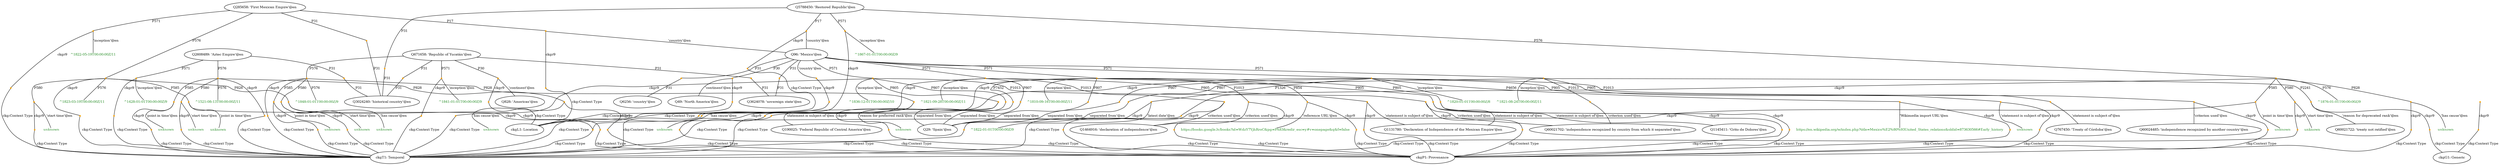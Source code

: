 strict graph "Mexico-K2-all.tsv" {
	fontsize=20
	node [color=orange fontsize=10 shape=point style=filled]
	"Q2608489-P576-1d2dab-46b6b8b6-0-P828" [label=""]
	node [color="" fontcolor=black fontsize=10 shape=ellipse style=""]
	ckgP1 [label="ckgP1: Provenance"]
	node [color=orange fontsize=10 shape=point style=filled]
	"ckg_c20-46b6b8b6-0-P828" [label=""]
	edge [fontsize=10]
	"Q2608489-P576-1d2dab-46b6b8b6-0-P828" -- "ckg_c20-46b6b8b6-0-P828" [label=ckgr9]
	"ckg_c20-46b6b8b6-0-P828" -- ckgP1 [label="ckg:Context Type"]
	node [color=orange fontsize=10 shape=point style=filled]
	"Q285658-P576-f09f24-7606e02a-0-P828" [label=""]
	node [color="" fontcolor=black fontsize=10 shape=ellipse style=""]
	ckgP1 [label="ckgP1: Provenance"]
	node [color=orange fontsize=10 shape=point style=filled]
	"ckg_c20-7606e02a-0-P828" [label=""]
	edge [fontsize=10]
	"Q285658-P576-f09f24-7606e02a-0-P828" -- "ckg_c20-7606e02a-0-P828" [label=ckgr9]
	"ckg_c20-7606e02a-0-P828" -- ckgP1 [label="ckg:Context Type"]
	node [color=orange fontsize=10 shape=point style=filled]
	"Q5788450-P576-09d178-15130118-0-P828" [label=""]
	node [color="" fontcolor=black fontsize=10 shape=ellipse style=""]
	ckgP1 [label="ckgP1: Provenance"]
	node [color=orange fontsize=10 shape=point style=filled]
	"ckg_c20-15130118-0-P828" [label=""]
	edge [fontsize=10]
	"Q5788450-P576-09d178-15130118-0-P828" -- "ckg_c20-15130118-0-P828" [label=ckgr9]
	"ckg_c20-15130118-0-P828" -- ckgP1 [label="ckg:Context Type"]
	node [color=orange fontsize=10 shape=point style=filled]
	"Q671658-P576-aced6f-051f565c-0-P828" [label=""]
	node [color="" fontcolor=black fontsize=10 shape=ellipse style=""]
	ckgP1 [label="ckgP1: Provenance"]
	node [color=orange fontsize=10 shape=point style=filled]
	"ckg_c20-051f565c-0-P828" [label=""]
	edge [fontsize=10]
	"Q671658-P576-aced6f-051f565c-0-P828" -- "ckg_c20-051f565c-0-P828" [label=ckgr9]
	"ckg_c20-051f565c-0-P828" -- ckgP1 [label="ckg:Context Type"]
	node [color=orange fontsize=10 shape=point style=filled]
	"Q96-P571-152919-88adc7f1-0-P805" [label=""]
	node [color="" fontcolor=black fontsize=10 shape=ellipse style=""]
	ckgP1 [label="ckgP1: Provenance"]
	node [color=orange fontsize=10 shape=point style=filled]
	"ckg_c22-88adc7f1-0-P805" [label=""]
	edge [fontsize=10]
	"Q96-P571-152919-88adc7f1-0-P805" -- "ckg_c22-88adc7f1-0-P805" [label=ckgr9]
	"ckg_c22-88adc7f1-0-P805" -- ckgP1 [label="ckg:Context Type"]
	node [color=orange fontsize=10 shape=point style=filled]
	"Q2608489-P576-1d2dab-46b6b8b6-0-P580" [label=""]
	node [color="" fontcolor=black fontsize=10 shape=ellipse style=""]
	ckgT1 [label="ckgT1: Temporal"]
	node [color=orange fontsize=10 shape=point style=filled]
	"ckg_c2-46b6b8b6-0-P580" [label=""]
	edge [fontsize=10]
	"Q2608489-P576-1d2dab-46b6b8b6-0-P580" -- "ckg_c2-46b6b8b6-0-P580" [label=ckgr9]
	"ckg_c2-46b6b8b6-0-P580" -- ckgT1 [label="ckg:Context Type"]
	node [color=orange fontsize=10 shape=point style=filled]
	"Q285658-P576-f09f24-7606e02a-0-P580" [label=""]
	node [color="" fontcolor=black fontsize=10 shape=ellipse style=""]
	ckgT1 [label="ckgT1: Temporal"]
	node [color=orange fontsize=10 shape=point style=filled]
	"ckg_c2-7606e02a-0-P580" [label=""]
	edge [fontsize=10]
	"Q285658-P576-f09f24-7606e02a-0-P580" -- "ckg_c2-7606e02a-0-P580" [label=ckgr9]
	"ckg_c2-7606e02a-0-P580" -- ckgT1 [label="ckg:Context Type"]
	node [color=orange fontsize=10 shape=point style=filled]
	"Q5788450-P576-09d178-15130118-0-P580" [label=""]
	node [color="" fontcolor=black fontsize=10 shape=ellipse style=""]
	ckgT1 [label="ckgT1: Temporal"]
	node [color=orange fontsize=10 shape=point style=filled]
	"ckg_c2-15130118-0-P580" [label=""]
	edge [fontsize=10]
	"Q5788450-P576-09d178-15130118-0-P580" -- "ckg_c2-15130118-0-P580" [label=ckgr9]
	"ckg_c2-15130118-0-P580" -- ckgT1 [label="ckg:Context Type"]
	node [color=orange fontsize=10 shape=point style=filled]
	"Q671658-P576-aced6f-051f565c-0-P580" [label=""]
	node [color="" fontcolor=black fontsize=10 shape=ellipse style=""]
	ckgT1 [label="ckgT1: Temporal"]
	node [color=orange fontsize=10 shape=point style=filled]
	"ckg_c2-051f565c-0-P580" [label=""]
	edge [fontsize=10]
	"Q671658-P576-aced6f-051f565c-0-P580" -- "ckg_c2-051f565c-0-P580" [label=ckgr9]
	"ckg_c2-051f565c-0-P580" -- ckgT1 [label="ckg:Context Type"]
	node [color=orange fontsize=10 shape=point style=filled]
	"Q2608489-P576-1d2dab-46b6b8b6-0-P585" [label=""]
	node [color="" fontcolor=black fontsize=10 shape=ellipse style=""]
	ckgT1 [label="ckgT1: Temporal"]
	node [color=orange fontsize=10 shape=point style=filled]
	"ckg_c6-46b6b8b6-0-P585" [label=""]
	edge [fontsize=10]
	"Q2608489-P576-1d2dab-46b6b8b6-0-P585" -- "ckg_c6-46b6b8b6-0-P585" [label=ckgr9]
	"ckg_c6-46b6b8b6-0-P585" -- ckgT1 [label="ckg:Context Type"]
	node [color=orange fontsize=10 shape=point style=filled]
	"Q285658-P576-f09f24-7606e02a-0-P585" [label=""]
	node [color="" fontcolor=black fontsize=10 shape=ellipse style=""]
	ckgT1 [label="ckgT1: Temporal"]
	node [color=orange fontsize=10 shape=point style=filled]
	"ckg_c6-7606e02a-0-P585" [label=""]
	edge [fontsize=10]
	"Q285658-P576-f09f24-7606e02a-0-P585" -- "ckg_c6-7606e02a-0-P585" [label=ckgr9]
	"ckg_c6-7606e02a-0-P585" -- ckgT1 [label="ckg:Context Type"]
	node [color=orange fontsize=10 shape=point style=filled]
	"Q5788450-P576-09d178-15130118-0-P585" [label=""]
	node [color="" fontcolor=black fontsize=10 shape=ellipse style=""]
	ckgT1 [label="ckgT1: Temporal"]
	node [color=orange fontsize=10 shape=point style=filled]
	"ckg_c6-7606e02a-0-P585" [label=""]
	edge [fontsize=10]
	"Q5788450-P576-09d178-15130118-0-P585" -- "ckg_c6-7606e02a-0-P585" [label=ckgr9]
	"ckg_c6-7606e02a-0-P585" -- ckgT1 [label="ckg:Context Type"]
	node [color=orange fontsize=10 shape=point style=filled]
	"Q671658-P576-aced6f-051f565c-0-P585" [label=""]
	node [color="" fontcolor=black fontsize=10 shape=ellipse style=""]
	ckgT1 [label="ckgT1: Temporal"]
	node [color=orange fontsize=10 shape=point style=filled]
	"ckg_c6-15130118-0-P585" [label=""]
	edge [fontsize=10]
	"Q671658-P576-aced6f-051f565c-0-P585" -- "ckg_c6-15130118-0-P585" [label=ckgr9]
	"ckg_c6-15130118-0-P585" -- ckgT1 [label="ckg:Context Type"]
	node [color="" fontcolor=black fontsize=10 shape=ellipse style=""]
	Q2608489 [label="Q2608489: 'Aztec Empire'@en"]
	node [color="" fontcolor=black fontsize=10 shape=ellipse style=""]
	Q3024240 [label="Q3024240: 'historical country'@en"]
	node [color=orange fontsize=10 shape=point style=filled]
	"Q2608489-P31-Q3024240-feb4d18c-0" [label=""]
	edge [fontsize=10]
	Q2608489 -- "Q2608489-P31-Q3024240-feb4d18c-0" [label=P31]
	"Q2608489-P31-Q3024240-feb4d18c-0" -- Q3024240 [label=P31]
	node [color=orange fontsize=10 shape=point style=filled]
	"Q2608489-P571-8a4b9f-b92a0bb9-0" [label=""]
	node [color="" fontcolor=black fontsize=10 shape=ellipse style=""]
	ckgT1 [label="ckgT1: Temporal"]
	node [color=orange fontsize=10 shape=point style=filled]
	"Q2608489-P571-8a4b9f-b92a0bb9-0-P571" [label=""]
	edge [fontsize=10]
	"Q2608489-P571-8a4b9f-b92a0bb9-0" -- "Q2608489-P571-8a4b9f-b92a0bb9-0-P571" [label=ckgr9]
	"Q2608489-P571-8a4b9f-b92a0bb9-0-P571" -- ckgT1 [label="ckg:Context Type"]
	node [color="" fontcolor=black fontsize=10 shape=ellipse style=""]
	Q2608489 [label="Q2608489: 'Aztec Empire'@en"]
	node [color="" fontcolor=forestgreen fontsize=10 shape=plain style=""]
	"Q2608489-P571-8a4b9f-b92a0bb9-0^1428-01-01T00_00_00Z/9" [label="^1428-01-01T00:00:00Z/9"]
	node [color=orange fontsize=10 shape=point style=filled]
	"Q2608489-P571-8a4b9f-b92a0bb9-0" [label=""]
	edge [fontsize=10]
	Q2608489 -- "Q2608489-P571-8a4b9f-b92a0bb9-0" [label=P571]
	"Q2608489-P571-8a4b9f-b92a0bb9-0" -- "Q2608489-P571-8a4b9f-b92a0bb9-0^1428-01-01T00_00_00Z/9" [label="'inception'@en"]
	node [color=orange fontsize=10 shape=point style=filled]
	"Q2608489-P576-1d2dab-46b6b8b6-0" [label=""]
	node [color="" fontcolor=black fontsize=10 shape=ellipse style=""]
	ckgT1 [label="ckgT1: Temporal"]
	node [color=orange fontsize=10 shape=point style=filled]
	"Q2608489-P576-1d2dab-46b6b8b6-0-P576" [label=""]
	edge [fontsize=10]
	"Q2608489-P576-1d2dab-46b6b8b6-0" -- "Q2608489-P576-1d2dab-46b6b8b6-0-P576" [label=ckgr9]
	"Q2608489-P576-1d2dab-46b6b8b6-0-P576" -- ckgT1 [label="ckg:Context Type"]
	node [color=orange fontsize=10 shape=point style=filled]
	"Q2608489-P576-1d2dab-46b6b8b6-0" [label=""]
	node [color="" fontcolor=forestgreen fontsize=10 shape=plain style=""]
	"Q2608489-P576-1d2dab-46b6b8b6-0-P580unknown" [label=unknown]
	node [color=orange fontsize=10 shape=point style=filled]
	"Q2608489-P576-1d2dab-46b6b8b6-0-P580" [label=""]
	edge [fontsize=10]
	"Q2608489-P576-1d2dab-46b6b8b6-0" -- "Q2608489-P576-1d2dab-46b6b8b6-0-P580" [label=P580]
	"Q2608489-P576-1d2dab-46b6b8b6-0-P580" -- "Q2608489-P576-1d2dab-46b6b8b6-0-P580unknown" [label="'start time'@en"]
	node [color=orange fontsize=10 shape=point style=filled]
	"Q2608489-P576-1d2dab-46b6b8b6-0" [label=""]
	node [color="" fontcolor=forestgreen fontsize=10 shape=plain style=""]
	"Q2608489-P576-1d2dab-46b6b8b6-0-P585unknown" [label=unknown]
	node [color=orange fontsize=10 shape=point style=filled]
	"Q2608489-P576-1d2dab-46b6b8b6-0-P585" [label=""]
	edge [fontsize=10]
	"Q2608489-P576-1d2dab-46b6b8b6-0" -- "Q2608489-P576-1d2dab-46b6b8b6-0-P585" [label=P585]
	"Q2608489-P576-1d2dab-46b6b8b6-0-P585" -- "Q2608489-P576-1d2dab-46b6b8b6-0-P585unknown" [label="'point in time'@en"]
	node [color=orange fontsize=10 shape=point style=filled]
	"Q2608489-P576-1d2dab-46b6b8b6-0" [label=""]
	node [color="" fontcolor=forestgreen fontsize=10 shape=plain style=""]
	"Q2608489-P576-1d2dab-46b6b8b6-0-P828unknown" [label=unknown]
	node [color=orange fontsize=10 shape=point style=filled]
	"Q2608489-P576-1d2dab-46b6b8b6-0-P828" [label=""]
	edge [fontsize=10]
	"Q2608489-P576-1d2dab-46b6b8b6-0" -- "Q2608489-P576-1d2dab-46b6b8b6-0-P828" [label=P828]
	"Q2608489-P576-1d2dab-46b6b8b6-0-P828" -- "Q2608489-P576-1d2dab-46b6b8b6-0-P828unknown" [label="'has cause'@en"]
	node [color="" fontcolor=black fontsize=10 shape=ellipse style=""]
	Q2608489 [label="Q2608489: 'Aztec Empire'@en"]
	node [color="" fontcolor=forestgreen fontsize=10 shape=plain style=""]
	"Q2608489-P576-1d2dab-46b6b8b6-0^1521-08-13T00_00_00Z/11" [label="^1521-08-13T00:00:00Z/11"]
	node [color=orange fontsize=10 shape=point style=filled]
	"Q2608489-P576-1d2dab-46b6b8b6-0" [label=""]
	edge [fontsize=10]
	Q2608489 -- "Q2608489-P576-1d2dab-46b6b8b6-0" [label=P576]
	"Q2608489-P576-1d2dab-46b6b8b6-0" -- "Q2608489-P576-1d2dab-46b6b8b6-0^1521-08-13T00_00_00Z/11" [label="'dissolved, abolished or demolished date'@en"]
	node [color="" fontcolor=black fontsize=10 shape=ellipse style=""]
	Q2608489 [label="Q2608489: 'Aztec Empire'@en"]
	node [color="" fontcolor=forestgreen fontsize=10 shape=plain style=""]
	"Q2608489-P576-1d2dab-46b6b8b6-0^1521-08-13T00_00_00Z/11" [label="^1521-08-13T00:00:00Z/11"]
	node [color=orange fontsize=10 shape=point style=filled]
	"Q2608489-P576-1d2dab-46b6b8b6-0" [label=""]
	edge [fontsize=10]
	Q2608489 -- "Q2608489-P576-1d2dab-46b6b8b6-0" [label=P576]
	"Q2608489-P576-1d2dab-46b6b8b6-0" -- "Q2608489-P576-1d2dab-46b6b8b6-0^1521-08-13T00_00_00Z/11" [label=P576]
	node [color=orange fontsize=10 shape=point style=filled]
	"Q285658-P17-Q96-73586c2b-0" [label=""]
	node [color="" fontcolor=black fontsize=10 shape=ellipse style=""]
	ckgL1 [label="ckgL1: Location"]
	node [color=orange fontsize=10 shape=point style=filled]
	"Q285658-P17-Q96-73586c2b-0-P17" [label=""]
	edge [fontsize=10]
	"Q285658-P17-Q96-73586c2b-0" -- "Q285658-P17-Q96-73586c2b-0-P17" [label=ckgr9]
	"Q285658-P17-Q96-73586c2b-0-P17" -- ckgL1 [label="ckg:Context Type"]
	node [color="" fontcolor=black fontsize=10 shape=ellipse style=""]
	Q285658 [label="Q285658: 'First Mexican Empire'@en"]
	node [color="" fontcolor=black fontsize=10 shape=ellipse style=""]
	Q96 [label="Q96: 'Mexico'@en"]
	node [color=orange fontsize=10 shape=point style=filled]
	"Q285658-P17-Q96-73586c2b-0" [label=""]
	edge [fontsize=10]
	Q285658 -- "Q285658-P17-Q96-73586c2b-0" [label=P17]
	"Q285658-P17-Q96-73586c2b-0" -- Q96 [label="'country'@en"]
	node [color="" fontcolor=black fontsize=10 shape=ellipse style=""]
	Q285658 [label="Q285658: 'First Mexican Empire'@en"]
	node [color="" fontcolor=black fontsize=10 shape=ellipse style=""]
	Q3024240 [label="Q3024240: 'historical country'@en"]
	node [color=orange fontsize=10 shape=point style=filled]
	"Q285658-P31-Q3024240-d74775fa-0" [label=""]
	edge [fontsize=10]
	Q285658 -- "Q285658-P31-Q3024240-d74775fa-0" [label=P31]
	"Q285658-P31-Q3024240-d74775fa-0" -- Q3024240 [label=P31]
	node [color=orange fontsize=10 shape=point style=filled]
	"Q285658-P571-83ae7d-5bb18787-0" [label=""]
	node [color="" fontcolor=black fontsize=10 shape=ellipse style=""]
	ckgT1 [label="ckgT1: Temporal"]
	node [color=orange fontsize=10 shape=point style=filled]
	"Q285658-P571-83ae7d-5bb18787-0-P571" [label=""]
	edge [fontsize=10]
	"Q285658-P571-83ae7d-5bb18787-0" -- "Q285658-P571-83ae7d-5bb18787-0-P571" [label=ckgr9]
	"Q285658-P571-83ae7d-5bb18787-0-P571" -- ckgT1 [label="ckg:Context Type"]
	node [color="" fontcolor=black fontsize=10 shape=ellipse style=""]
	Q285658 [label="Q285658: 'First Mexican Empire'@en"]
	node [color="" fontcolor=forestgreen fontsize=10 shape=plain style=""]
	"Q285658-P571-83ae7d-5bb18787-0^1822-05-19T00_00_00Z/11" [label="^1822-05-19T00:00:00Z/11"]
	node [color=orange fontsize=10 shape=point style=filled]
	"Q285658-P571-83ae7d-5bb18787-0" [label=""]
	edge [fontsize=10]
	Q285658 -- "Q285658-P571-83ae7d-5bb18787-0" [label=P571]
	"Q285658-P571-83ae7d-5bb18787-0" -- "Q285658-P571-83ae7d-5bb18787-0^1822-05-19T00_00_00Z/11" [label="'inception'@en"]
	node [color=orange fontsize=10 shape=point style=filled]
	"Q285658-P576-f09f24-7606e02a-0" [label=""]
	node [color="" fontcolor=black fontsize=10 shape=ellipse style=""]
	ckgT1 [label="ckgT1: Temporal"]
	node [color=orange fontsize=10 shape=point style=filled]
	"Q285658-P576-f09f24-7606e02a-0-P576" [label=""]
	edge [fontsize=10]
	"Q285658-P576-f09f24-7606e02a-0" -- "Q285658-P576-f09f24-7606e02a-0-P576" [label=ckgr9]
	"Q285658-P576-f09f24-7606e02a-0-P576" -- ckgT1 [label="ckg:Context Type"]
	node [color=orange fontsize=10 shape=point style=filled]
	"Q285658-P576-f09f24-7606e02a-0" [label=""]
	node [color="" fontcolor=forestgreen fontsize=10 shape=plain style=""]
	"Q285658-P576-f09f24-7606e02a-0-P580unknown" [label=unknown]
	node [color=orange fontsize=10 shape=point style=filled]
	"Q285658-P576-f09f24-7606e02a-0-P580" [label=""]
	edge [fontsize=10]
	"Q285658-P576-f09f24-7606e02a-0" -- "Q285658-P576-f09f24-7606e02a-0-P580" [label=P580]
	"Q285658-P576-f09f24-7606e02a-0-P580" -- "Q285658-P576-f09f24-7606e02a-0-P580unknown" [label="'start time'@en"]
	node [color=orange fontsize=10 shape=point style=filled]
	"Q285658-P576-f09f24-7606e02a-0" [label=""]
	node [color="" fontcolor=forestgreen fontsize=10 shape=plain style=""]
	"Q285658-P576-f09f24-7606e02a-0-P585unknown" [label=unknown]
	node [color=orange fontsize=10 shape=point style=filled]
	"Q285658-P576-f09f24-7606e02a-0-P585" [label=""]
	edge [fontsize=10]
	"Q285658-P576-f09f24-7606e02a-0" -- "Q285658-P576-f09f24-7606e02a-0-P585" [label=P585]
	"Q285658-P576-f09f24-7606e02a-0-P585" -- "Q285658-P576-f09f24-7606e02a-0-P585unknown" [label="'point in time'@en"]
	node [color=orange fontsize=10 shape=point style=filled]
	"Q285658-P576-f09f24-7606e02a-0" [label=""]
	node [color="" fontcolor=forestgreen fontsize=10 shape=plain style=""]
	"Q285658-P576-f09f24-7606e02a-0-P828unknown" [label=unknown]
	node [color=orange fontsize=10 shape=point style=filled]
	"Q285658-P576-f09f24-7606e02a-0-P828" [label=""]
	edge [fontsize=10]
	"Q285658-P576-f09f24-7606e02a-0" -- "Q285658-P576-f09f24-7606e02a-0-P828" [label=P828]
	"Q285658-P576-f09f24-7606e02a-0-P828" -- "Q285658-P576-f09f24-7606e02a-0-P828unknown" [label="'has cause'@en"]
	node [color="" fontcolor=black fontsize=10 shape=ellipse style=""]
	Q285658 [label="Q285658: 'First Mexican Empire'@en"]
	node [color="" fontcolor=forestgreen fontsize=10 shape=plain style=""]
	"Q285658-P576-f09f24-7606e02a-0^1823-03-19T00_00_00Z/11" [label="^1823-03-19T00:00:00Z/11"]
	node [color=orange fontsize=10 shape=point style=filled]
	"Q285658-P576-f09f24-7606e02a-0" [label=""]
	edge [fontsize=10]
	Q285658 -- "Q285658-P576-f09f24-7606e02a-0" [label=P576]
	"Q285658-P576-f09f24-7606e02a-0" -- "Q285658-P576-f09f24-7606e02a-0^1823-03-19T00_00_00Z/11" [label="'dissolved, abolished or demolished date'@en"]
	node [color="" fontcolor=black fontsize=10 shape=ellipse style=""]
	Q285658 [label="Q285658: 'First Mexican Empire'@en"]
	node [color="" fontcolor=forestgreen fontsize=10 shape=plain style=""]
	"Q285658-P576-f09f24-7606e02a-0^1823-03-19T00_00_00Z/11" [label="^1823-03-19T00:00:00Z/11"]
	node [color=orange fontsize=10 shape=point style=filled]
	"Q285658-P576-f09f24-7606e02a-0" [label=""]
	edge [fontsize=10]
	Q285658 -- "Q285658-P576-f09f24-7606e02a-0" [label=P576]
	"Q285658-P576-f09f24-7606e02a-0" -- "Q285658-P576-f09f24-7606e02a-0^1823-03-19T00_00_00Z/11" [label=P576]
	node [color=orange fontsize=10 shape=point style=filled]
	"Q5788450-P17-Q96-ee040944-0" [label=""]
	node [color="" fontcolor=black fontsize=10 shape=ellipse style=""]
	ckgL1 [label="ckgL1: Location"]
	node [color=orange fontsize=10 shape=point style=filled]
	"Q5788450-P17-Q96-ee040944-0-P17" [label=""]
	edge [fontsize=10]
	"Q5788450-P17-Q96-ee040944-0" -- "Q5788450-P17-Q96-ee040944-0-P17" [label=ckgr9]
	"Q5788450-P17-Q96-ee040944-0-P17" -- ckgL1 [label="ckg:Context Type"]
	node [color="" fontcolor=black fontsize=10 shape=ellipse style=""]
	Q5788450 [label="Q5788450: 'Restored Republic'@en"]
	node [color="" fontcolor=black fontsize=10 shape=ellipse style=""]
	Q96 [label="Q96: 'Mexico'@en"]
	node [color=orange fontsize=10 shape=point style=filled]
	"Q5788450-P17-Q96-ee040944-0" [label=""]
	edge [fontsize=10]
	Q5788450 -- "Q5788450-P17-Q96-ee040944-0" [label=P17]
	"Q5788450-P17-Q96-ee040944-0" -- Q96 [label="'country'@en"]
	node [color="" fontcolor=black fontsize=10 shape=ellipse style=""]
	Q5788450 [label="Q5788450: 'Restored Republic'@en"]
	node [color="" fontcolor=black fontsize=10 shape=ellipse style=""]
	Q3024240 [label="Q3024240: 'historical country'@en"]
	node [color=orange fontsize=10 shape=point style=filled]
	"Q5788450-P31-Q3024240-e8e9826a-0" [label=""]
	edge [fontsize=10]
	Q5788450 -- "Q5788450-P31-Q3024240-e8e9826a-0" [label=P31]
	"Q5788450-P31-Q3024240-e8e9826a-0" -- Q3024240 [label=P31]
	node [color=orange fontsize=10 shape=point style=filled]
	"Q5788450-P571-aa7334-928617e3-0" [label=""]
	node [color="" fontcolor=black fontsize=10 shape=ellipse style=""]
	ckgT1 [label="ckgT1: Temporal"]
	node [color=orange fontsize=10 shape=point style=filled]
	"Q5788450-P571-aa7334-928617e3-0-P571" [label=""]
	edge [fontsize=10]
	"Q5788450-P571-aa7334-928617e3-0" -- "Q5788450-P571-aa7334-928617e3-0-P571" [label=ckgr9]
	"Q5788450-P571-aa7334-928617e3-0-P571" -- ckgT1 [label="ckg:Context Type"]
	node [color="" fontcolor=black fontsize=10 shape=ellipse style=""]
	Q5788450 [label="Q5788450: 'Restored Republic'@en"]
	node [color="" fontcolor=forestgreen fontsize=10 shape=plain style=""]
	"Q5788450-P571-aa7334-928617e3-0^1867-01-01T00_00_00Z/9" [label="^1867-01-01T00:00:00Z/9"]
	node [color=orange fontsize=10 shape=point style=filled]
	"Q5788450-P571-aa7334-928617e3-0" [label=""]
	edge [fontsize=10]
	Q5788450 -- "Q5788450-P571-aa7334-928617e3-0" [label=P571]
	"Q5788450-P571-aa7334-928617e3-0" -- "Q5788450-P571-aa7334-928617e3-0^1867-01-01T00_00_00Z/9" [label="'inception'@en"]
	node [color=orange fontsize=10 shape=point style=filled]
	"Q5788450-P576-09d178-15130118-0" [label=""]
	node [color="" fontcolor=black fontsize=10 shape=ellipse style=""]
	ckgT1 [label="ckgT1: Temporal"]
	node [color=orange fontsize=10 shape=point style=filled]
	"Q5788450-P576-09d178-15130118-0-P576" [label=""]
	edge [fontsize=10]
	"Q5788450-P576-09d178-15130118-0" -- "Q5788450-P576-09d178-15130118-0-P576" [label=ckgr9]
	"Q5788450-P576-09d178-15130118-0-P576" -- ckgT1 [label="ckg:Context Type"]
	node [color=orange fontsize=10 shape=point style=filled]
	"Q5788450-P576-09d178-15130118-0" [label=""]
	node [color="" fontcolor=forestgreen fontsize=10 shape=plain style=""]
	"Q5788450-P576-09d178-15130118-0-P580unknown" [label=unknown]
	node [color=orange fontsize=10 shape=point style=filled]
	"Q5788450-P576-09d178-15130118-0-P580" [label=""]
	edge [fontsize=10]
	"Q5788450-P576-09d178-15130118-0" -- "Q5788450-P576-09d178-15130118-0-P580" [label=P580]
	"Q5788450-P576-09d178-15130118-0-P580" -- "Q5788450-P576-09d178-15130118-0-P580unknown" [label="'start time'@en"]
	node [color=orange fontsize=10 shape=point style=filled]
	"Q5788450-P576-09d178-15130118-0" [label=""]
	node [color="" fontcolor=forestgreen fontsize=10 shape=plain style=""]
	"Q5788450-P576-09d178-15130118-0-P585unknown" [label=unknown]
	node [color=orange fontsize=10 shape=point style=filled]
	"Q5788450-P576-09d178-15130118-0-P585" [label=""]
	edge [fontsize=10]
	"Q5788450-P576-09d178-15130118-0" -- "Q5788450-P576-09d178-15130118-0-P585" [label=P585]
	"Q5788450-P576-09d178-15130118-0-P585" -- "Q5788450-P576-09d178-15130118-0-P585unknown" [label="'point in time'@en"]
	node [color=orange fontsize=10 shape=point style=filled]
	"Q5788450-P576-09d178-15130118-0" [label=""]
	node [color="" fontcolor=forestgreen fontsize=10 shape=plain style=""]
	"Q5788450-P576-09d178-15130118-0-P828unknown" [label=unknown]
	node [color=orange fontsize=10 shape=point style=filled]
	"Q5788450-P576-09d178-15130118-0-P828" [label=""]
	edge [fontsize=10]
	"Q5788450-P576-09d178-15130118-0" -- "Q5788450-P576-09d178-15130118-0-P828" [label=P828]
	"Q5788450-P576-09d178-15130118-0-P828" -- "Q5788450-P576-09d178-15130118-0-P828unknown" [label="'has cause'@en"]
	node [color="" fontcolor=black fontsize=10 shape=ellipse style=""]
	Q5788450 [label="Q5788450: 'Restored Republic'@en"]
	node [color="" fontcolor=forestgreen fontsize=10 shape=plain style=""]
	"Q5788450-P576-09d178-15130118-0^1876-01-01T00_00_00Z/9" [label="^1876-01-01T00:00:00Z/9"]
	node [color=orange fontsize=10 shape=point style=filled]
	"Q5788450-P576-09d178-15130118-0" [label=""]
	edge [fontsize=10]
	Q5788450 -- "Q5788450-P576-09d178-15130118-0" [label=P576]
	"Q5788450-P576-09d178-15130118-0" -- "Q5788450-P576-09d178-15130118-0^1876-01-01T00_00_00Z/9" [label="'dissolved, abolished or demolished date'@en"]
	node [color="" fontcolor=black fontsize=10 shape=ellipse style=""]
	Q5788450 [label="Q5788450: 'Restored Republic'@en"]
	node [color="" fontcolor=forestgreen fontsize=10 shape=plain style=""]
	"Q5788450-P576-09d178-15130118-0^1876-01-01T00_00_00Z/9" [label="^1876-01-01T00:00:00Z/9"]
	node [color=orange fontsize=10 shape=point style=filled]
	"Q5788450-P576-09d178-15130118-0" [label=""]
	edge [fontsize=10]
	Q5788450 -- "Q5788450-P576-09d178-15130118-0" [label=P576]
	"Q5788450-P576-09d178-15130118-0" -- "Q5788450-P576-09d178-15130118-0^1876-01-01T00_00_00Z/9" [label=P576]
	node [color=orange fontsize=10 shape=point style=filled]
	"Q671658-P30-Q828-44e431d5-0" [label=""]
	node [color="" fontcolor=black fontsize=10 shape=ellipse style=""]
	ckgL1 [label="ckgL1: Location"]
	node [color=orange fontsize=10 shape=point style=filled]
	"Q671658-P30-Q828-44e431d5-0-P30" [label=""]
	edge [fontsize=10]
	"Q671658-P30-Q828-44e431d5-0" -- "Q671658-P30-Q828-44e431d5-0-P30" [label=ckgr9]
	"Q671658-P30-Q828-44e431d5-0-P30" -- ckgL1 [label="ckg:Context Type"]
	node [color="" fontcolor=black fontsize=10 shape=ellipse style=""]
	Q671658 [label="Q671658: 'Republic of Yucatán'@en"]
	node [color="" fontcolor=black fontsize=10 shape=ellipse style=""]
	Q828 [label="Q828: 'Americas'@en"]
	node [color=orange fontsize=10 shape=point style=filled]
	"Q671658-P30-Q828-44e431d5-0" [label=""]
	edge [fontsize=10]
	Q671658 -- "Q671658-P30-Q828-44e431d5-0" [label=P30]
	"Q671658-P30-Q828-44e431d5-0" -- Q828 [label="'continent'@en"]
	node [color="" fontcolor=black fontsize=10 shape=ellipse style=""]
	Q671658 [label="Q671658: 'Republic of Yucatán'@en"]
	node [color="" fontcolor=black fontsize=10 shape=ellipse style=""]
	Q3024240 [label="Q3024240: 'historical country'@en"]
	node [color=orange fontsize=10 shape=point style=filled]
	"Q671658-P31-Q3024240-dafcbebd-0" [label=""]
	edge [fontsize=10]
	Q671658 -- "Q671658-P31-Q3024240-dafcbebd-0" [label=P31]
	"Q671658-P31-Q3024240-dafcbebd-0" -- Q3024240 [label=P31]
	node [color="" fontcolor=black fontsize=10 shape=ellipse style=""]
	Q671658 [label="Q671658: 'Republic of Yucatán'@en"]
	node [color="" fontcolor=black fontsize=10 shape=ellipse style=""]
	Q3624078 [label="Q3624078: 'sovereign state'@en"]
	node [color=orange fontsize=10 shape=point style=filled]
	"Q671658-P31-Q3624078-9f64edcc-0" [label=""]
	edge [fontsize=10]
	Q671658 -- "Q671658-P31-Q3624078-9f64edcc-0" [label=P31]
	"Q671658-P31-Q3624078-9f64edcc-0" -- Q3624078 [label=P31]
	node [color=orange fontsize=10 shape=point style=filled]
	"Q671658-P571-112038-58d49f84-0" [label=""]
	node [color="" fontcolor=black fontsize=10 shape=ellipse style=""]
	ckgT1 [label="ckgT1: Temporal"]
	node [color=orange fontsize=10 shape=point style=filled]
	"Q671658-P571-112038-58d49f84-0-P571" [label=""]
	edge [fontsize=10]
	"Q671658-P571-112038-58d49f84-0" -- "Q671658-P571-112038-58d49f84-0-P571" [label=ckgr9]
	"Q671658-P571-112038-58d49f84-0-P571" -- ckgT1 [label="ckg:Context Type"]
	node [color="" fontcolor=black fontsize=10 shape=ellipse style=""]
	Q671658 [label="Q671658: 'Republic of Yucatán'@en"]
	node [color="" fontcolor=forestgreen fontsize=10 shape=plain style=""]
	"Q671658-P571-112038-58d49f84-0^1841-01-01T00_00_00Z/9" [label="^1841-01-01T00:00:00Z/9"]
	node [color=orange fontsize=10 shape=point style=filled]
	"Q671658-P571-112038-58d49f84-0" [label=""]
	edge [fontsize=10]
	Q671658 -- "Q671658-P571-112038-58d49f84-0" [label=P571]
	"Q671658-P571-112038-58d49f84-0" -- "Q671658-P571-112038-58d49f84-0^1841-01-01T00_00_00Z/9" [label="'inception'@en"]
	node [color=orange fontsize=10 shape=point style=filled]
	"Q671658-P576-aced6f-051f565c-0" [label=""]
	node [color="" fontcolor=black fontsize=10 shape=ellipse style=""]
	ckgT1 [label="ckgT1: Temporal"]
	node [color=orange fontsize=10 shape=point style=filled]
	"Q671658-P576-aced6f-051f565c-0-P576" [label=""]
	edge [fontsize=10]
	"Q671658-P576-aced6f-051f565c-0" -- "Q671658-P576-aced6f-051f565c-0-P576" [label=ckgr9]
	"Q671658-P576-aced6f-051f565c-0-P576" -- ckgT1 [label="ckg:Context Type"]
	node [color=orange fontsize=10 shape=point style=filled]
	"Q671658-P576-aced6f-051f565c-0" [label=""]
	node [color="" fontcolor=forestgreen fontsize=10 shape=plain style=""]
	"Q671658-P576-aced6f-051f565c-0-P580unknown" [label=unknown]
	node [color=orange fontsize=10 shape=point style=filled]
	"Q671658-P576-aced6f-051f565c-0-P580" [label=""]
	edge [fontsize=10]
	"Q671658-P576-aced6f-051f565c-0" -- "Q671658-P576-aced6f-051f565c-0-P580" [label=P580]
	"Q671658-P576-aced6f-051f565c-0-P580" -- "Q671658-P576-aced6f-051f565c-0-P580unknown" [label="'start time'@en"]
	node [color=orange fontsize=10 shape=point style=filled]
	"Q671658-P576-aced6f-051f565c-0" [label=""]
	node [color="" fontcolor=forestgreen fontsize=10 shape=plain style=""]
	"Q671658-P576-aced6f-051f565c-0-P585unknown" [label=unknown]
	node [color=orange fontsize=10 shape=point style=filled]
	"Q671658-P576-aced6f-051f565c-0-P585" [label=""]
	edge [fontsize=10]
	"Q671658-P576-aced6f-051f565c-0" -- "Q671658-P576-aced6f-051f565c-0-P585" [label=P585]
	"Q671658-P576-aced6f-051f565c-0-P585" -- "Q671658-P576-aced6f-051f565c-0-P585unknown" [label="'point in time'@en"]
	node [color=orange fontsize=10 shape=point style=filled]
	"Q671658-P576-aced6f-051f565c-0" [label=""]
	node [color="" fontcolor=forestgreen fontsize=10 shape=plain style=""]
	"Q671658-P576-aced6f-051f565c-0-P828unknown" [label=unknown]
	node [color=orange fontsize=10 shape=point style=filled]
	"Q671658-P576-aced6f-051f565c-0-P828" [label=""]
	edge [fontsize=10]
	"Q671658-P576-aced6f-051f565c-0" -- "Q671658-P576-aced6f-051f565c-0-P828" [label=P828]
	"Q671658-P576-aced6f-051f565c-0-P828" -- "Q671658-P576-aced6f-051f565c-0-P828unknown" [label="'has cause'@en"]
	node [color="" fontcolor=black fontsize=10 shape=ellipse style=""]
	Q671658 [label="Q671658: 'Republic of Yucatán'@en"]
	node [color="" fontcolor=forestgreen fontsize=10 shape=plain style=""]
	"Q671658-P576-aced6f-051f565c-0^1848-01-01T00_00_00Z/9" [label="^1848-01-01T00:00:00Z/9"]
	node [color=orange fontsize=10 shape=point style=filled]
	"Q671658-P576-aced6f-051f565c-0" [label=""]
	edge [fontsize=10]
	Q671658 -- "Q671658-P576-aced6f-051f565c-0" [label=P576]
	"Q671658-P576-aced6f-051f565c-0" -- "Q671658-P576-aced6f-051f565c-0^1848-01-01T00_00_00Z/9" [label="'dissolved, abolished or demolished date'@en"]
	node [color="" fontcolor=black fontsize=10 shape=ellipse style=""]
	Q671658 [label="Q671658: 'Republic of Yucatán'@en"]
	node [color="" fontcolor=forestgreen fontsize=10 shape=plain style=""]
	"Q671658-P576-aced6f-051f565c-0^1848-01-01T00_00_00Z/9" [label="^1848-01-01T00:00:00Z/9"]
	node [color=orange fontsize=10 shape=point style=filled]
	"Q671658-P576-aced6f-051f565c-0" [label=""]
	edge [fontsize=10]
	Q671658 -- "Q671658-P576-aced6f-051f565c-0" [label=P576]
	"Q671658-P576-aced6f-051f565c-0" -- "Q671658-P576-aced6f-051f565c-0^1848-01-01T00_00_00Z/9" [label=P576]
	node [color=orange fontsize=10 shape=point style=filled]
	"Q96-P17-Q96-6482db39-0" [label=""]
	node [color="" fontcolor=black fontsize=10 shape=ellipse style=""]
	ckgL1 [label="ckgL1: Location"]
	node [color=orange fontsize=10 shape=point style=filled]
	"Q96-P17-Q96-6482db39-0-P17" [label=""]
	edge [fontsize=10]
	"Q96-P17-Q96-6482db39-0" -- "Q96-P17-Q96-6482db39-0-P17" [label=ckgr9]
	"Q96-P17-Q96-6482db39-0-P17" -- ckgL1 [label="ckg:Context Type"]
	node [color="" fontcolor=black fontsize=10 shape=ellipse style=""]
	Q96 [label="Q96: 'Mexico'@en"]
	node [color="" fontcolor=black fontsize=10 shape=ellipse style=""]
	Q96 [label="Q96: 'Mexico'@en"]
	node [color=orange fontsize=10 shape=point style=filled]
	"Q96-P17-Q96-6482db39-0" [label=""]
	edge [fontsize=10]
	Q96 -- "Q96-P17-Q96-6482db39-0" [label=P17]
	"Q96-P17-Q96-6482db39-0" -- Q96 [label="'country'@en"]
	node [color=orange fontsize=10 shape=point style=filled]
	"Q96-P30-Q49-879f16af-0" [label=""]
	node [color="" fontcolor=black fontsize=10 shape=ellipse style=""]
	ckgL1 [label="ckgL1: Location"]
	node [color=orange fontsize=10 shape=point style=filled]
	"Q96-P30-Q49-879f16af-0-P30" [label=""]
	edge [fontsize=10]
	"Q96-P30-Q49-879f16af-0" -- "Q96-P30-Q49-879f16af-0-P30" [label=ckgr9]
	"Q96-P30-Q49-879f16af-0-P30" -- ckgL1 [label="ckg:Context Type"]
	node [color="" fontcolor=black fontsize=10 shape=ellipse style=""]
	Q96 [label="Q96: 'Mexico'@en"]
	node [color="" fontcolor=black fontsize=10 shape=ellipse style=""]
	Q49 [label="Q49: 'North America'@en"]
	node [color=orange fontsize=10 shape=point style=filled]
	"Q96-P30-Q49-879f16af-0" [label=""]
	edge [fontsize=10]
	Q96 -- "Q96-P30-Q49-879f16af-0" [label=P30]
	"Q96-P30-Q49-879f16af-0" -- Q49 [label="'continent'@en"]
	node [color="" fontcolor=black fontsize=10 shape=ellipse style=""]
	Q96 [label="Q96: 'Mexico'@en"]
	node [color="" fontcolor=black fontsize=10 shape=ellipse style=""]
	Q3624078 [label="Q3624078: 'sovereign state'@en"]
	node [color=orange fontsize=10 shape=point style=filled]
	"Q96-P31-Q3624078-c6e4f0ed-0" [label=""]
	edge [fontsize=10]
	Q96 -- "Q96-P31-Q3624078-c6e4f0ed-0" [label=P31]
	"Q96-P31-Q3624078-c6e4f0ed-0" -- Q3624078 [label=P31]
	node [color="" fontcolor=black fontsize=10 shape=ellipse style=""]
	Q96 [label="Q96: 'Mexico'@en"]
	node [color="" fontcolor=black fontsize=10 shape=ellipse style=""]
	Q6256 [label="Q6256: 'country'@en"]
	node [color=orange fontsize=10 shape=point style=filled]
	"Q96-P31-Q6256-5baff2db-0" [label=""]
	edge [fontsize=10]
	Q96 -- "Q96-P31-Q6256-5baff2db-0" [label=P31]
	"Q96-P31-Q6256-5baff2db-0" -- Q6256 [label=P31]
	node [color=orange fontsize=10 shape=point style=filled]
	"Q96-P571-152919-88adc7f1-0-P1013-Q60024485-0" [label=""]
	node [color="" fontcolor=black fontsize=10 shape=ellipse style=""]
	ckgP1 [label="ckgP1: Provenance"]
	node [color=orange fontsize=10 shape=point style=filled]
	"Q96-P571-152919-88adc7f1-0-P1013-Q60024485-0-P1013" [label=""]
	edge [fontsize=10]
	"Q96-P571-152919-88adc7f1-0-P1013-Q60024485-0" -- "Q96-P571-152919-88adc7f1-0-P1013-Q60024485-0-P1013" [label=ckgr9]
	"Q96-P571-152919-88adc7f1-0-P1013-Q60024485-0-P1013" -- ckgP1 [label="ckg:Context Type"]
	node [color=orange fontsize=10 shape=point style=filled]
	"Q96-P571-152919-88adc7f1-0" [label=""]
	node [color="" fontcolor=black fontsize=10 shape=ellipse style=""]
	Q60024485 [label="Q60024485: 'independence recognized by another country'@en"]
	node [color=orange fontsize=10 shape=point style=filled]
	"Q96-P571-152919-88adc7f1-0-P1013-Q60024485-0" [label=""]
	edge [fontsize=10]
	"Q96-P571-152919-88adc7f1-0" -- "Q96-P571-152919-88adc7f1-0-P1013-Q60024485-0" [label=P1013]
	"Q96-P571-152919-88adc7f1-0-P1013-Q60024485-0" -- Q60024485 [label="'criterion used'@en"]
	node [color=orange fontsize=10 shape=point style=filled]
	"Q96-P571-152919-88adc7f1-0-P1326-44ea39-0" [label=""]
	node [color="" fontcolor=black fontsize=10 shape=ellipse style=""]
	ckgT1 [label="ckgT1: Temporal"]
	node [color=orange fontsize=10 shape=point style=filled]
	"Q96-P571-152919-88adc7f1-0-P1326-44ea39-0-P1326" [label=""]
	edge [fontsize=10]
	"Q96-P571-152919-88adc7f1-0-P1326-44ea39-0" -- "Q96-P571-152919-88adc7f1-0-P1326-44ea39-0-P1326" [label=ckgr9]
	"Q96-P571-152919-88adc7f1-0-P1326-44ea39-0-P1326" -- ckgT1 [label="ckg:Context Type"]
	node [color=orange fontsize=10 shape=point style=filled]
	"Q96-P571-152919-88adc7f1-0" [label=""]
	node [color="" fontcolor=forestgreen fontsize=10 shape=plain style=""]
	"Q96-P571-152919-88adc7f1-0-P1326-44ea39-0^1822-01-01T00_00_00Z/9" [label="^1822-01-01T00:00:00Z/9"]
	node [color=orange fontsize=10 shape=point style=filled]
	"Q96-P571-152919-88adc7f1-0-P1326-44ea39-0" [label=""]
	edge [fontsize=10]
	"Q96-P571-152919-88adc7f1-0" -- "Q96-P571-152919-88adc7f1-0-P1326-44ea39-0" [label=P1326]
	"Q96-P571-152919-88adc7f1-0-P1326-44ea39-0" -- "Q96-P571-152919-88adc7f1-0-P1326-44ea39-0^1822-01-01T00_00_00Z/9" [label="'latest date'@en"]
	node [color=orange fontsize=10 shape=point style=filled]
	"Q96-P571-152919-88adc7f1-0" [label=""]
	node [color="" fontcolor=black fontsize=10 shape=ellipse style=""]
	ckgT1 [label="ckgT1: Temporal"]
	node [color=orange fontsize=10 shape=point style=filled]
	"Q96-P571-152919-88adc7f1-0-P571" [label=""]
	edge [fontsize=10]
	"Q96-P571-152919-88adc7f1-0" -- "Q96-P571-152919-88adc7f1-0-P571" [label=ckgr9]
	"Q96-P571-152919-88adc7f1-0-P571" -- ckgT1 [label="ckg:Context Type"]
	node [color=orange fontsize=10 shape=point style=filled]
	"Q96-P571-152919-88adc7f1-0" [label=""]
	node [color="" fontcolor=forestgreen fontsize=10 shape=plain style=""]
	"Q96-P571-152919-88adc7f1-0-P805unknown" [label=unknown]
	node [color=orange fontsize=10 shape=point style=filled]
	"Q96-P571-152919-88adc7f1-0-P805" [label=""]
	edge [fontsize=10]
	"Q96-P571-152919-88adc7f1-0" -- "Q96-P571-152919-88adc7f1-0-P805" [label=P805]
	"Q96-P571-152919-88adc7f1-0-P805" -- "Q96-P571-152919-88adc7f1-0-P805unknown" [label="'statement is subject of'@en"]
	node [color=orange fontsize=10 shape=point style=filled]
	"Q96-P571-152919-88adc7f1-0" [label=""]
	node [color="" fontcolor=black fontsize=10 shape=ellipse style=""]
	Q29 [label="Q29: 'Spain'@en"]
	node [color=orange fontsize=10 shape=point style=filled]
	"Q96-P571-152919-88adc7f1-0-P807-Q29-0" [label=""]
	edge [fontsize=10]
	"Q96-P571-152919-88adc7f1-0" -- "Q96-P571-152919-88adc7f1-0-P807-Q29-0" [label=P807]
	"Q96-P571-152919-88adc7f1-0-P807-Q29-0" -- Q29 [label="'separated from'@en"]
	node [color="" fontcolor=black fontsize=10 shape=ellipse style=""]
	Q96 [label="Q96: 'Mexico'@en"]
	node [color="" fontcolor=forestgreen fontsize=10 shape=plain style=""]
	"Q96-P571-152919-88adc7f1-0^1820-01-01T00_00_00Z/8" [label="^1820-01-01T00:00:00Z/8"]
	node [color=orange fontsize=10 shape=point style=filled]
	"Q96-P571-152919-88adc7f1-0" [label=""]
	edge [fontsize=10]
	Q96 -- "Q96-P571-152919-88adc7f1-0" [label=P571]
	"Q96-P571-152919-88adc7f1-0" -- "Q96-P571-152919-88adc7f1-0^1820-01-01T00_00_00Z/8" [label="'inception'@en"]
	node [color=orange fontsize=10 shape=point style=filled]
	"Q96-P571-4c1245-c3d094e3-0-P1013-Q1464916-0" [label=""]
	node [color="" fontcolor=black fontsize=10 shape=ellipse style=""]
	ckgP1 [label="ckgP1: Provenance"]
	node [color=orange fontsize=10 shape=point style=filled]
	"Q96-P571-4c1245-c3d094e3-0-P1013-Q1464916-0-P1013" [label=""]
	edge [fontsize=10]
	"Q96-P571-4c1245-c3d094e3-0-P1013-Q1464916-0" -- "Q96-P571-4c1245-c3d094e3-0-P1013-Q1464916-0-P1013" [label=ckgr9]
	"Q96-P571-4c1245-c3d094e3-0-P1013-Q1464916-0-P1013" -- ckgP1 [label="ckg:Context Type"]
	node [color=orange fontsize=10 shape=point style=filled]
	"Q96-P571-4c1245-c3d094e3-0" [label=""]
	node [color="" fontcolor=black fontsize=10 shape=ellipse style=""]
	Q1464916 [label="Q1464916: 'declaration of independence'@en"]
	node [color=orange fontsize=10 shape=point style=filled]
	"Q96-P571-4c1245-c3d094e3-0-P1013-Q1464916-0" [label=""]
	edge [fontsize=10]
	"Q96-P571-4c1245-c3d094e3-0" -- "Q96-P571-4c1245-c3d094e3-0-P1013-Q1464916-0" [label=P1013]
	"Q96-P571-4c1245-c3d094e3-0-P1013-Q1464916-0" -- Q1464916 [label="'criterion used'@en"]
	node [color=orange fontsize=10 shape=point style=filled]
	"Q96-P571-4c1245-c3d094e3-0" [label=""]
	node [color="" fontcolor=black fontsize=10 shape=ellipse style=""]
	ckgT1 [label="ckgT1: Temporal"]
	node [color=orange fontsize=10 shape=point style=filled]
	"Q96-P571-4c1245-c3d094e3-0-P571" [label=""]
	edge [fontsize=10]
	"Q96-P571-4c1245-c3d094e3-0" -- "Q96-P571-4c1245-c3d094e3-0-P571" [label=ckgr9]
	"Q96-P571-4c1245-c3d094e3-0-P571" -- ckgT1 [label="ckg:Context Type"]
	node [color=orange fontsize=10 shape=point style=filled]
	"Q96-P571-4c1245-c3d094e3-0-P805-Q1131780-0" [label=""]
	node [color="" fontcolor=black fontsize=10 shape=ellipse style=""]
	ckgP1 [label="ckgP1: Provenance"]
	node [color=orange fontsize=10 shape=point style=filled]
	"Q96-P571-4c1245-c3d094e3-0-P805-Q1131780-0-P805" [label=""]
	edge [fontsize=10]
	"Q96-P571-4c1245-c3d094e3-0-P805-Q1131780-0" -- "Q96-P571-4c1245-c3d094e3-0-P805-Q1131780-0-P805" [label=ckgr9]
	"Q96-P571-4c1245-c3d094e3-0-P805-Q1131780-0-P805" -- ckgP1 [label="ckg:Context Type"]
	node [color=orange fontsize=10 shape=point style=filled]
	"Q96-P571-4c1245-c3d094e3-0" [label=""]
	node [color="" fontcolor=black fontsize=10 shape=ellipse style=""]
	Q1131780 [label="Q1131780: 'Declaration of Independence of the Mexican Empire'@en"]
	node [color=orange fontsize=10 shape=point style=filled]
	"Q96-P571-4c1245-c3d094e3-0-P805-Q1131780-0" [label=""]
	edge [fontsize=10]
	"Q96-P571-4c1245-c3d094e3-0" -- "Q96-P571-4c1245-c3d094e3-0-P805-Q1131780-0" [label=P805]
	"Q96-P571-4c1245-c3d094e3-0-P805-Q1131780-0" -- Q1131780 [label="'statement is subject of'@en"]
	node [color=orange fontsize=10 shape=point style=filled]
	"Q96-P571-4c1245-c3d094e3-0-P805-Q1145411-0" [label=""]
	node [color="" fontcolor=black fontsize=10 shape=ellipse style=""]
	ckgP1 [label="ckgP1: Provenance"]
	node [color=orange fontsize=10 shape=point style=filled]
	"Q96-P571-4c1245-c3d094e3-0-P805-Q1145411-0-P805" [label=""]
	edge [fontsize=10]
	"Q96-P571-4c1245-c3d094e3-0-P805-Q1145411-0" -- "Q96-P571-4c1245-c3d094e3-0-P805-Q1145411-0-P805" [label=ckgr9]
	"Q96-P571-4c1245-c3d094e3-0-P805-Q1145411-0-P805" -- ckgP1 [label="ckg:Context Type"]
	node [color=orange fontsize=10 shape=point style=filled]
	"Q96-P571-4c1245-c3d094e3-0" [label=""]
	node [color="" fontcolor=black fontsize=10 shape=ellipse style=""]
	Q1145411 [label="Q1145411: 'Grito de Dolores'@en"]
	node [color=orange fontsize=10 shape=point style=filled]
	"Q96-P571-4c1245-c3d094e3-0-P805-Q1145411-0" [label=""]
	edge [fontsize=10]
	"Q96-P571-4c1245-c3d094e3-0" -- "Q96-P571-4c1245-c3d094e3-0-P805-Q1145411-0" [label=P805]
	"Q96-P571-4c1245-c3d094e3-0-P805-Q1145411-0" -- Q1145411 [label="'statement is subject of'@en"]
	node [color=orange fontsize=10 shape=point style=filled]
	"Q96-P571-4c1245-c3d094e3-0" [label=""]
	node [color="" fontcolor=black fontsize=10 shape=ellipse style=""]
	Q29 [label="Q29: 'Spain'@en"]
	node [color=orange fontsize=10 shape=point style=filled]
	"Q96-P571-4c1245-c3d094e3-0-P807-Q29-0" [label=""]
	edge [fontsize=10]
	"Q96-P571-4c1245-c3d094e3-0" -- "Q96-P571-4c1245-c3d094e3-0-P807-Q29-0" [label=P807]
	"Q96-P571-4c1245-c3d094e3-0-P807-Q29-0" -- Q29 [label="'separated from'@en"]
	node [color="" fontcolor=black fontsize=10 shape=ellipse style=""]
	Q96 [label="Q96: 'Mexico'@en"]
	node [color="" fontcolor=forestgreen fontsize=10 shape=plain style=""]
	"Q96-P571-4c1245-c3d094e3-0^1810-09-16T00_00_00Z/11" [label="^1810-09-16T00:00:00Z/11"]
	node [color=orange fontsize=10 shape=point style=filled]
	"Q96-P571-4c1245-c3d094e3-0" [label=""]
	edge [fontsize=10]
	Q96 -- "Q96-P571-4c1245-c3d094e3-0" [label=P571]
	"Q96-P571-4c1245-c3d094e3-0" -- "Q96-P571-4c1245-c3d094e3-0^1810-09-16T00_00_00Z/11" [label="'inception'@en"]
	node [color=orange fontsize=10 shape=point style=filled]
	"Q96-P571-532906-27747016-0-P1013-Q60021702-0" [label=""]
	node [color="" fontcolor=black fontsize=10 shape=ellipse style=""]
	ckgP1 [label="ckgP1: Provenance"]
	node [color=orange fontsize=10 shape=point style=filled]
	"Q96-P571-532906-27747016-0-P1013-Q60021702-0-P1013" [label=""]
	edge [fontsize=10]
	"Q96-P571-532906-27747016-0-P1013-Q60021702-0" -- "Q96-P571-532906-27747016-0-P1013-Q60021702-0-P1013" [label=ckgr9]
	"Q96-P571-532906-27747016-0-P1013-Q60021702-0-P1013" -- ckgP1 [label="ckg:Context Type"]
	node [color=orange fontsize=10 shape=point style=filled]
	"Q96-P571-532906-27747016-0" [label=""]
	node [color="" fontcolor=black fontsize=10 shape=ellipse style=""]
	Q60021702 [label="Q60021702: 'independence recognized by country from which it separated'@en"]
	node [color=orange fontsize=10 shape=point style=filled]
	"Q96-P571-532906-27747016-0-P1013-Q60021702-0" [label=""]
	edge [fontsize=10]
	"Q96-P571-532906-27747016-0" -- "Q96-P571-532906-27747016-0-P1013-Q60021702-0" [label=P1013]
	"Q96-P571-532906-27747016-0-P1013-Q60021702-0" -- Q60021702 [label="'criterion used'@en"]
	node [color=orange fontsize=10 shape=point style=filled]
	"Q96-P571-532906-27747016-0" [label=""]
	node [color="" fontcolor=black fontsize=10 shape=ellipse style=""]
	ckgT1 [label="ckgT1: Temporal"]
	node [color=orange fontsize=10 shape=point style=filled]
	"Q96-P571-532906-27747016-0-P571" [label=""]
	edge [fontsize=10]
	"Q96-P571-532906-27747016-0" -- "Q96-P571-532906-27747016-0-P571" [label=ckgr9]
	"Q96-P571-532906-27747016-0-P571" -- ckgT1 [label="ckg:Context Type"]
	node [color=orange fontsize=10 shape=point style=filled]
	"Q96-P571-532906-27747016-0-P805-Q190025-0" [label=""]
	node [color="" fontcolor=black fontsize=10 shape=ellipse style=""]
	ckgP1 [label="ckgP1: Provenance"]
	node [color=orange fontsize=10 shape=point style=filled]
	"Q96-P571-532906-27747016-0-P805-Q190025-0-P805" [label=""]
	edge [fontsize=10]
	"Q96-P571-532906-27747016-0-P805-Q190025-0" -- "Q96-P571-532906-27747016-0-P805-Q190025-0-P805" [label=ckgr9]
	"Q96-P571-532906-27747016-0-P805-Q190025-0-P805" -- ckgP1 [label="ckg:Context Type"]
	node [color=orange fontsize=10 shape=point style=filled]
	"Q96-P571-532906-27747016-0" [label=""]
	node [color="" fontcolor=black fontsize=10 shape=ellipse style=""]
	Q190025 [label="Q190025: 'Federal Republic of Central America'@en"]
	node [color=orange fontsize=10 shape=point style=filled]
	"Q96-P571-532906-27747016-0-P805-Q190025-0" [label=""]
	edge [fontsize=10]
	"Q96-P571-532906-27747016-0" -- "Q96-P571-532906-27747016-0-P805-Q190025-0" [label=P805]
	"Q96-P571-532906-27747016-0-P805-Q190025-0" -- Q190025 [label="'statement is subject of'@en"]
	node [color=orange fontsize=10 shape=point style=filled]
	"Q96-P571-532906-27747016-0" [label=""]
	node [color="" fontcolor=black fontsize=10 shape=ellipse style=""]
	Q29 [label="Q29: 'Spain'@en"]
	node [color=orange fontsize=10 shape=point style=filled]
	"Q96-P571-532906-27747016-0-P807-Q29-0" [label=""]
	edge [fontsize=10]
	"Q96-P571-532906-27747016-0" -- "Q96-P571-532906-27747016-0-P807-Q29-0" [label=P807]
	"Q96-P571-532906-27747016-0-P807-Q29-0" -- Q29 [label="'separated from'@en"]
	node [color="" fontcolor=black fontsize=10 shape=ellipse style=""]
	Q96 [label="Q96: 'Mexico'@en"]
	node [color="" fontcolor=forestgreen fontsize=10 shape=plain style=""]
	"Q96-P571-532906-27747016-0^1836-12-01T00_00_00Z/10" [label="^1836-12-01T00:00:00Z/10"]
	node [color=orange fontsize=10 shape=point style=filled]
	"Q96-P571-532906-27747016-0" [label=""]
	edge [fontsize=10]
	Q96 -- "Q96-P571-532906-27747016-0" [label=P571]
	"Q96-P571-532906-27747016-0" -- "Q96-P571-532906-27747016-0^1836-12-01T00_00_00Z/10" [label="'inception'@en"]
	node [color=orange fontsize=10 shape=point style=filled]
	"Q96-P571-79d8e7-8df81a0f-0-P1013-Q1464916-0" [label=""]
	node [color="" fontcolor=black fontsize=10 shape=ellipse style=""]
	ckgP1 [label="ckgP1: Provenance"]
	node [color=orange fontsize=10 shape=point style=filled]
	"Q96-P571-79d8e7-8df81a0f-0-P1013-Q1464916-0-P1013" [label=""]
	edge [fontsize=10]
	"Q96-P571-79d8e7-8df81a0f-0-P1013-Q1464916-0" -- "Q96-P571-79d8e7-8df81a0f-0-P1013-Q1464916-0-P1013" [label=ckgr9]
	"Q96-P571-79d8e7-8df81a0f-0-P1013-Q1464916-0-P1013" -- ckgP1 [label="ckg:Context Type"]
	node [color=orange fontsize=10 shape=point style=filled]
	"Q96-P571-79d8e7-8df81a0f-0" [label=""]
	node [color="" fontcolor=black fontsize=10 shape=ellipse style=""]
	Q1464916 [label="Q1464916: 'declaration of independence'@en"]
	node [color=orange fontsize=10 shape=point style=filled]
	"Q96-P571-79d8e7-8df81a0f-0-P1013-Q1464916-0" [label=""]
	edge [fontsize=10]
	"Q96-P571-79d8e7-8df81a0f-0" -- "Q96-P571-79d8e7-8df81a0f-0-P1013-Q1464916-0" [label=P1013]
	"Q96-P571-79d8e7-8df81a0f-0-P1013-Q1464916-0" -- Q1464916 [label="'criterion used'@en"]
	node [color=orange fontsize=10 shape=point style=filled]
	"Q96-P571-79d8e7-8df81a0f-0" [label=""]
	node [color="" fontcolor=black fontsize=10 shape=ellipse style=""]
	ckgT1 [label="ckgT1: Temporal"]
	node [color=orange fontsize=10 shape=point style=filled]
	"Q96-P571-79d8e7-8df81a0f-0-P571" [label=""]
	edge [fontsize=10]
	"Q96-P571-79d8e7-8df81a0f-0" -- "Q96-P571-79d8e7-8df81a0f-0-P571" [label=ckgr9]
	"Q96-P571-79d8e7-8df81a0f-0-P571" -- ckgT1 [label="ckg:Context Type"]
	node [color=orange fontsize=10 shape=point style=filled]
	"Q96-P571-79d8e7-8df81a0f-0-P805-Q1131780-0" [label=""]
	node [color="" fontcolor=black fontsize=10 shape=ellipse style=""]
	ckgP1 [label="ckgP1: Provenance"]
	node [color=orange fontsize=10 shape=point style=filled]
	"Q96-P571-79d8e7-8df81a0f-0-P805-Q1131780-0-P805" [label=""]
	edge [fontsize=10]
	"Q96-P571-79d8e7-8df81a0f-0-P805-Q1131780-0" -- "Q96-P571-79d8e7-8df81a0f-0-P805-Q1131780-0-P805" [label=ckgr9]
	"Q96-P571-79d8e7-8df81a0f-0-P805-Q1131780-0-P805" -- ckgP1 [label="ckg:Context Type"]
	node [color=orange fontsize=10 shape=point style=filled]
	"Q96-P571-79d8e7-8df81a0f-0" [label=""]
	node [color="" fontcolor=black fontsize=10 shape=ellipse style=""]
	Q1131780 [label="Q1131780: 'Declaration of Independence of the Mexican Empire'@en"]
	node [color=orange fontsize=10 shape=point style=filled]
	"Q96-P571-79d8e7-8df81a0f-0-P805-Q1131780-0" [label=""]
	edge [fontsize=10]
	"Q96-P571-79d8e7-8df81a0f-0" -- "Q96-P571-79d8e7-8df81a0f-0-P805-Q1131780-0" [label=P805]
	"Q96-P571-79d8e7-8df81a0f-0-P805-Q1131780-0" -- Q1131780 [label="'statement is subject of'@en"]
	node [color=orange fontsize=10 shape=point style=filled]
	"Q96-P571-79d8e7-8df81a0f-0" [label=""]
	node [color="" fontcolor=black fontsize=10 shape=ellipse style=""]
	Q29 [label="Q29: 'Spain'@en"]
	node [color=orange fontsize=10 shape=point style=filled]
	"Q96-P571-79d8e7-8df81a0f-0-P807-Q29-0" [label=""]
	edge [fontsize=10]
	"Q96-P571-79d8e7-8df81a0f-0" -- "Q96-P571-79d8e7-8df81a0f-0-P807-Q29-0" [label=P807]
	"Q96-P571-79d8e7-8df81a0f-0-P807-Q29-0" -- Q29 [label="'separated from'@en"]
	node [color="" fontcolor=black fontsize=10 shape=ellipse style=""]
	Q96 [label="Q96: 'Mexico'@en"]
	node [color="" fontcolor=forestgreen fontsize=10 shape=plain style=""]
	"Q96-P571-79d8e7-8df81a0f-0^1821-09-28T00_00_00Z/11" [label="^1821-09-28T00:00:00Z/11"]
	node [color=orange fontsize=10 shape=point style=filled]
	"Q96-P571-79d8e7-8df81a0f-0" [label=""]
	edge [fontsize=10]
	Q96 -- "Q96-P571-79d8e7-8df81a0f-0" [label=P571]
	"Q96-P571-79d8e7-8df81a0f-0" -- "Q96-P571-79d8e7-8df81a0f-0^1821-09-28T00_00_00Z/11" [label="'inception'@en"]
	node [color=orange fontsize=10 shape=point style=filled]
	"Q96-P571-152919-88adc7f1-0" [label=""]
	node [color="" fontcolor=forestgreen fontsize=10 shape=plain style=""]
	"Q96-P571-152919-88adc7f1-0-P4656-ref2https_//en.wikipedia.org/w/index.php?title=Mexico%E2%80%93United_States_relations&oldid=873630566#Early_history" [label="https://en.wikipedia.org/w/index.php?title=Mexico%E2%80%93United_States_relations&oldid=873630566#Early_history"]
	node [color=orange fontsize=10 shape=point style=filled]
	"Q96-P571-152919-88adc7f1-0-P4656-ref2" [label=""]
	edge [fontsize=10]
	"Q96-P571-152919-88adc7f1-0" -- "Q96-P571-152919-88adc7f1-0-P4656-ref2" [label=P4656]
	"Q96-P571-152919-88adc7f1-0-P4656-ref2" -- "Q96-P571-152919-88adc7f1-0-P4656-ref2https_//en.wikipedia.org/w/index.php?title=Mexico%E2%80%93United_States_relations&oldid=873630566#Early_history" [label="'Wikimedia import URL'@en"]
	node [color=orange fontsize=10 shape=point style=filled]
	"Q96-P571-152919-88adc7f1-0-P4656-ref2" [label=""]
	node [color="" fontcolor=black fontsize=10 shape=ellipse style=""]
	ckgP1 [label="ckgP1: Provenance"]
	node [color=orange fontsize=10 shape=point style=filled]
	"ckg_cww-P4656" [label=""]
	edge [fontsize=10]
	"Q96-P571-152919-88adc7f1-0-P4656-ref2" -- "ckg_cww-P4656" [label=ckgr9]
	"ckg_cww-P4656" -- ckgP1 [label="ckg:Context Type"]
	node [color=orange fontsize=10 shape=point style=filled]
	"Q96-P571-4c1245-c3d094e3-0" [label=""]
	node [color="" fontcolor=forestgreen fontsize=10 shape=plain style=""]
	"Q96-P571-4c1245-c3d094e3-0-P854-ref1https_//books.google.lv/books?id=WdzY7YjhRroC&pg=PA83&redir_esc=y#v=onepage&q&f=false" [label="https://books.google.lv/books?id=WdzY7YjhRroC&pg=PA83&redir_esc=y#v=onepage&q&f=false"]
	node [color=orange fontsize=10 shape=point style=filled]
	"Q96-P571-4c1245-c3d094e3-0-P854-ref1" [label=""]
	edge [fontsize=10]
	"Q96-P571-4c1245-c3d094e3-0" -- "Q96-P571-4c1245-c3d094e3-0-P854-ref1" [label=P854]
	"Q96-P571-4c1245-c3d094e3-0-P854-ref1" -- "Q96-P571-4c1245-c3d094e3-0-P854-ref1https_//books.google.lv/books?id=WdzY7YjhRroC&pg=PA83&redir_esc=y#v=onepage&q&f=false" [label="'reference URL'@en"]
	node [color=orange fontsize=10 shape=point style=filled]
	"Q96-P571-4c1245-c3d094e3-0-P854-ref1" [label=""]
	node [color="" fontcolor=black fontsize=10 shape=ellipse style=""]
	ckgP1 [label="ckgP1: Provenance"]
	node [color=orange fontsize=10 shape=point style=filled]
	"ckg_czz-P854" [label=""]
	edge [fontsize=10]
	"Q96-P571-4c1245-c3d094e3-0-P854-ref1" -- "ckg_czz-P854" [label=ckgr9]
	"ckg_czz-P854" -- ckgP1 [label="ckg:Context Type"]
	node [color=orange fontsize=10 shape=point style=filled]
	"Q96-P571-4c1245-c3d094e3-0-P7452" [label=""]
	node [color="" fontcolor=black fontsize=10 shape=ellipse style=""]
	ckgG1 [label="ckgG1: Generic"]
	node [color=orange fontsize=10 shape=point style=filled]
	"ckg_cxx-P7452" [label=""]
	edge [fontsize=10]
	"Q96-P571-4c1245-c3d094e3-0-P7452" -- "ckg_cxx-P7452" [label=ckgr9]
	"ckg_cxx-P7452" -- ckgG1 [label="ckg:Context Type"]
	node [color=orange fontsize=10 shape=point style=filled]
	"Q96-P571-4c1245-c3d094e3-0" [label=""]
	node [color="" fontcolor=forestgreen fontsize=10 shape=plain style=""]
	"Q96-P571-4c1245-c3d094e3-0-7452unknown" [label=unknown]
	node [color=orange fontsize=10 shape=point style=filled]
	"Q96-P571-4c1245-c3d094e3-0-7452" [label=""]
	edge [fontsize=10]
	"Q96-P571-4c1245-c3d094e3-0" -- "Q96-P571-4c1245-c3d094e3-0-7452" [label=P7452]
	"Q96-P571-4c1245-c3d094e3-0-7452" -- "Q96-P571-4c1245-c3d094e3-0-7452unknown" [label="'reason for preferred rank'@en"]
	node [color="" fontcolor=black fontsize=10 shape=ellipse style=""]
	Q96 [label="Q96: 'Mexico'@en"]
	node [color="" fontcolor=forestgreen fontsize=10 shape=plain style=""]
	"Q96-P571-4c1245-c3d094x1-0^1821-08-24T00_00_00Z/11" [label="^1821-08-24T00:00:00Z/11"]
	node [color=orange fontsize=10 shape=point style=filled]
	"Q96-P571-4c1245-c3d094x1-0" [label=""]
	edge [fontsize=10]
	Q96 -- "Q96-P571-4c1245-c3d094x1-0" [label=P571]
	"Q96-P571-4c1245-c3d094x1-0" -- "Q96-P571-4c1245-c3d094x1-0^1821-08-24T00_00_00Z/11" [label="'inception'@en"]
	node [color=orange fontsize=10 shape=point style=filled]
	"Q96-P571-4c1245-c3d094x1-0" [label=""]
	node [color="" fontcolor=black fontsize=10 shape=ellipse style=""]
	Q767450 [label="Q767450: 'Treaty of Córdoba'@en"]
	node [color=orange fontsize=10 shape=point style=filled]
	"Q96-P571-4c1245-c3d094x1-0-P805-Q767450" [label=""]
	edge [fontsize=10]
	"Q96-P571-4c1245-c3d094x1-0" -- "Q96-P571-4c1245-c3d094x1-0-P805-Q767450" [label=P805]
	"Q96-P571-4c1245-c3d094x1-0-P805-Q767450" -- Q767450 [label="'statement is subject of'@en"]
	node [color=orange fontsize=10 shape=point style=filled]
	"Q96-P571-4c1245-c3d094x1-0" [label=""]
	node [color="" fontcolor=black fontsize=10 shape=ellipse style=""]
	Q60021702 [label="Q60021702: 'independence recognized by country from which it separated'@en"]
	node [color=orange fontsize=10 shape=point style=filled]
	"Q96-P571-4c1245-c3d094x1-0-P1013-Q60021702" [label=""]
	edge [fontsize=10]
	"Q96-P571-4c1245-c3d094x1-0" -- "Q96-P571-4c1245-c3d094x1-0-P1013-Q60021702" [label=P1013]
	"Q96-P571-4c1245-c3d094x1-0-P1013-Q60021702" -- Q60021702 [label="'criterion used'@en"]
	node [color=orange fontsize=10 shape=point style=filled]
	"Q96-P571-4c1245-c3d094x1-0" [label=""]
	node [color="" fontcolor=black fontsize=10 shape=ellipse style=""]
	Q29 [label="Q29: 'Spain'@en"]
	node [color=orange fontsize=10 shape=point style=filled]
	"Q96-P571-4c1245-c3d094x1-0-P807-Q29-0" [label=""]
	edge [fontsize=10]
	"Q96-P571-4c1245-c3d094x1-0" -- "Q96-P571-4c1245-c3d094x1-0-P807-Q29-0" [label=P807]
	"Q96-P571-4c1245-c3d094x1-0-P807-Q29-0" -- Q29 [label="'separated from'@en"]
	node [color=orange fontsize=10 shape=point style=filled]
	"Q96-P571-4c1245-c3d094x1-0" [label=""]
	node [color="" fontcolor=black fontsize=10 shape=ellipse style=""]
	Q60021722 [label="Q60021722: 'treaty not ratified'@en"]
	node [color=orange fontsize=10 shape=point style=filled]
	"Q96-P571-4c1245-c3d094x1-0-P2241-Q60021722-0" [label=""]
	edge [fontsize=10]
	"Q96-P571-4c1245-c3d094x1-0" -- "Q96-P571-4c1245-c3d094x1-0-P2241-Q60021722-0" [label=P2241]
	"Q96-P571-4c1245-c3d094x1-0-P2241-Q60021722-0" -- Q60021722 [label="'reason for deprecated rank'@en"]
	node [color=orange fontsize=10 shape=point style=filled]
	"Q96-P571-4c1245-c3d094x1-0-P2241-Q60021722-0" [label=""]
	node [color="" fontcolor=black fontsize=10 shape=ellipse style=""]
	ckgG1 [label="ckgG1: Generic"]
	node [color=orange fontsize=10 shape=point style=filled]
	"ckg_cxx-P2241" [label=""]
	edge [fontsize=10]
	"Q96-P571-4c1245-c3d094x1-0-P2241-Q60021722-0" -- "ckg_cxx-P2241" [label=ckgr9]
	"ckg_cxx-P2241" -- ckgG1 [label="ckg:Context Type"]
}
